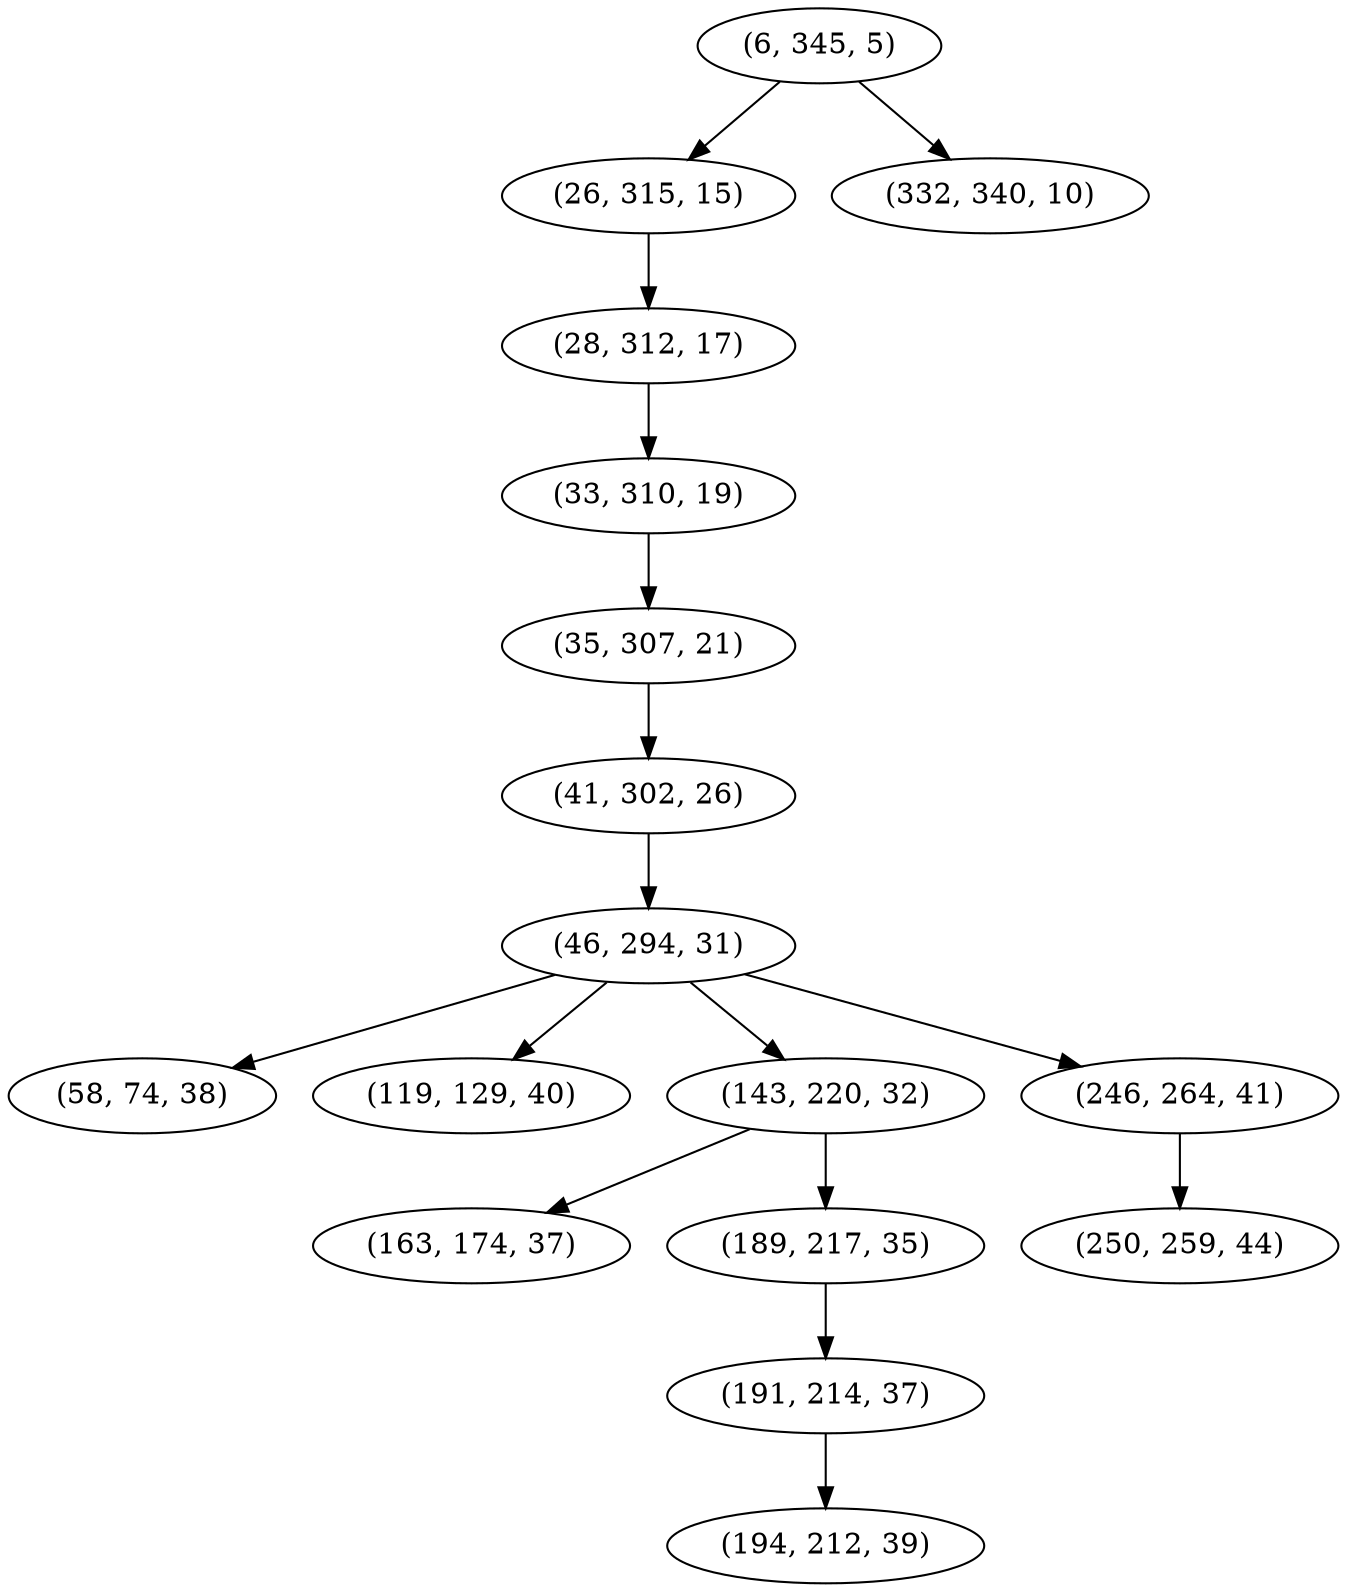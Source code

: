 digraph tree {
    "(6, 345, 5)";
    "(26, 315, 15)";
    "(28, 312, 17)";
    "(33, 310, 19)";
    "(35, 307, 21)";
    "(41, 302, 26)";
    "(46, 294, 31)";
    "(58, 74, 38)";
    "(119, 129, 40)";
    "(143, 220, 32)";
    "(163, 174, 37)";
    "(189, 217, 35)";
    "(191, 214, 37)";
    "(194, 212, 39)";
    "(246, 264, 41)";
    "(250, 259, 44)";
    "(332, 340, 10)";
    "(6, 345, 5)" -> "(26, 315, 15)";
    "(6, 345, 5)" -> "(332, 340, 10)";
    "(26, 315, 15)" -> "(28, 312, 17)";
    "(28, 312, 17)" -> "(33, 310, 19)";
    "(33, 310, 19)" -> "(35, 307, 21)";
    "(35, 307, 21)" -> "(41, 302, 26)";
    "(41, 302, 26)" -> "(46, 294, 31)";
    "(46, 294, 31)" -> "(58, 74, 38)";
    "(46, 294, 31)" -> "(119, 129, 40)";
    "(46, 294, 31)" -> "(143, 220, 32)";
    "(46, 294, 31)" -> "(246, 264, 41)";
    "(143, 220, 32)" -> "(163, 174, 37)";
    "(143, 220, 32)" -> "(189, 217, 35)";
    "(189, 217, 35)" -> "(191, 214, 37)";
    "(191, 214, 37)" -> "(194, 212, 39)";
    "(246, 264, 41)" -> "(250, 259, 44)";
}

